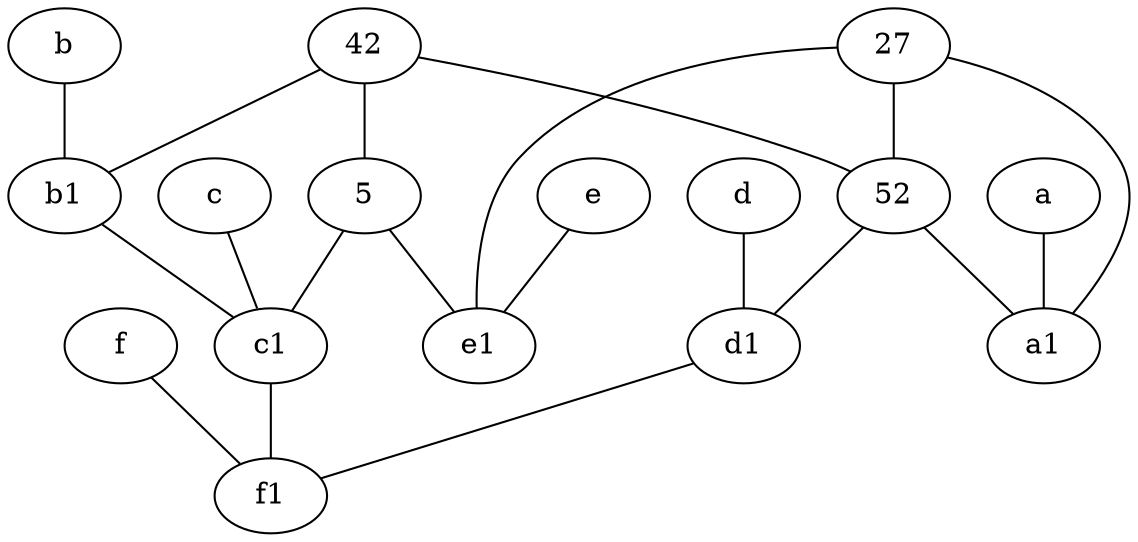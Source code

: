graph {
	node [labelfontsize=50]
	d1 [labelfontsize=50 pos="3,5!"]
	f1 [labelfontsize=50 pos="3,8!"]
	d [labelfontsize=50 pos="2,5!"]
	e [labelfontsize=50 pos="7,9!"]
	a1 [labelfontsize=50 pos="8,3!"]
	27 [labelfontsize=50]
	f [labelfontsize=50 pos="3,9!"]
	c1 [labelfontsize=50 pos="4.5,3!"]
	b [labelfontsize=50 pos="10,4!"]
	b1 [labelfontsize=50 pos="9,4!"]
	e1 [labelfontsize=50 pos="7,7!"]
	42 [labelfontsize=50]
	52 [labelfontsize=50]
	5 [labelfontsize=50]
	a [labelfontsize=50 pos="8,2!"]
	c [labelfontsize=50 pos="4.5,2!"]
	5 -- e1
	5 -- c1
	42 -- 52
	27 -- a1
	a -- a1
	52 -- a1
	d -- d1
	b1 -- c1
	42 -- 5
	e -- e1
	27 -- 52
	c1 -- f1
	42 -- b1
	c -- c1
	27 -- e1
	b -- b1
	52 -- d1
	f -- f1
	d1 -- f1
}
